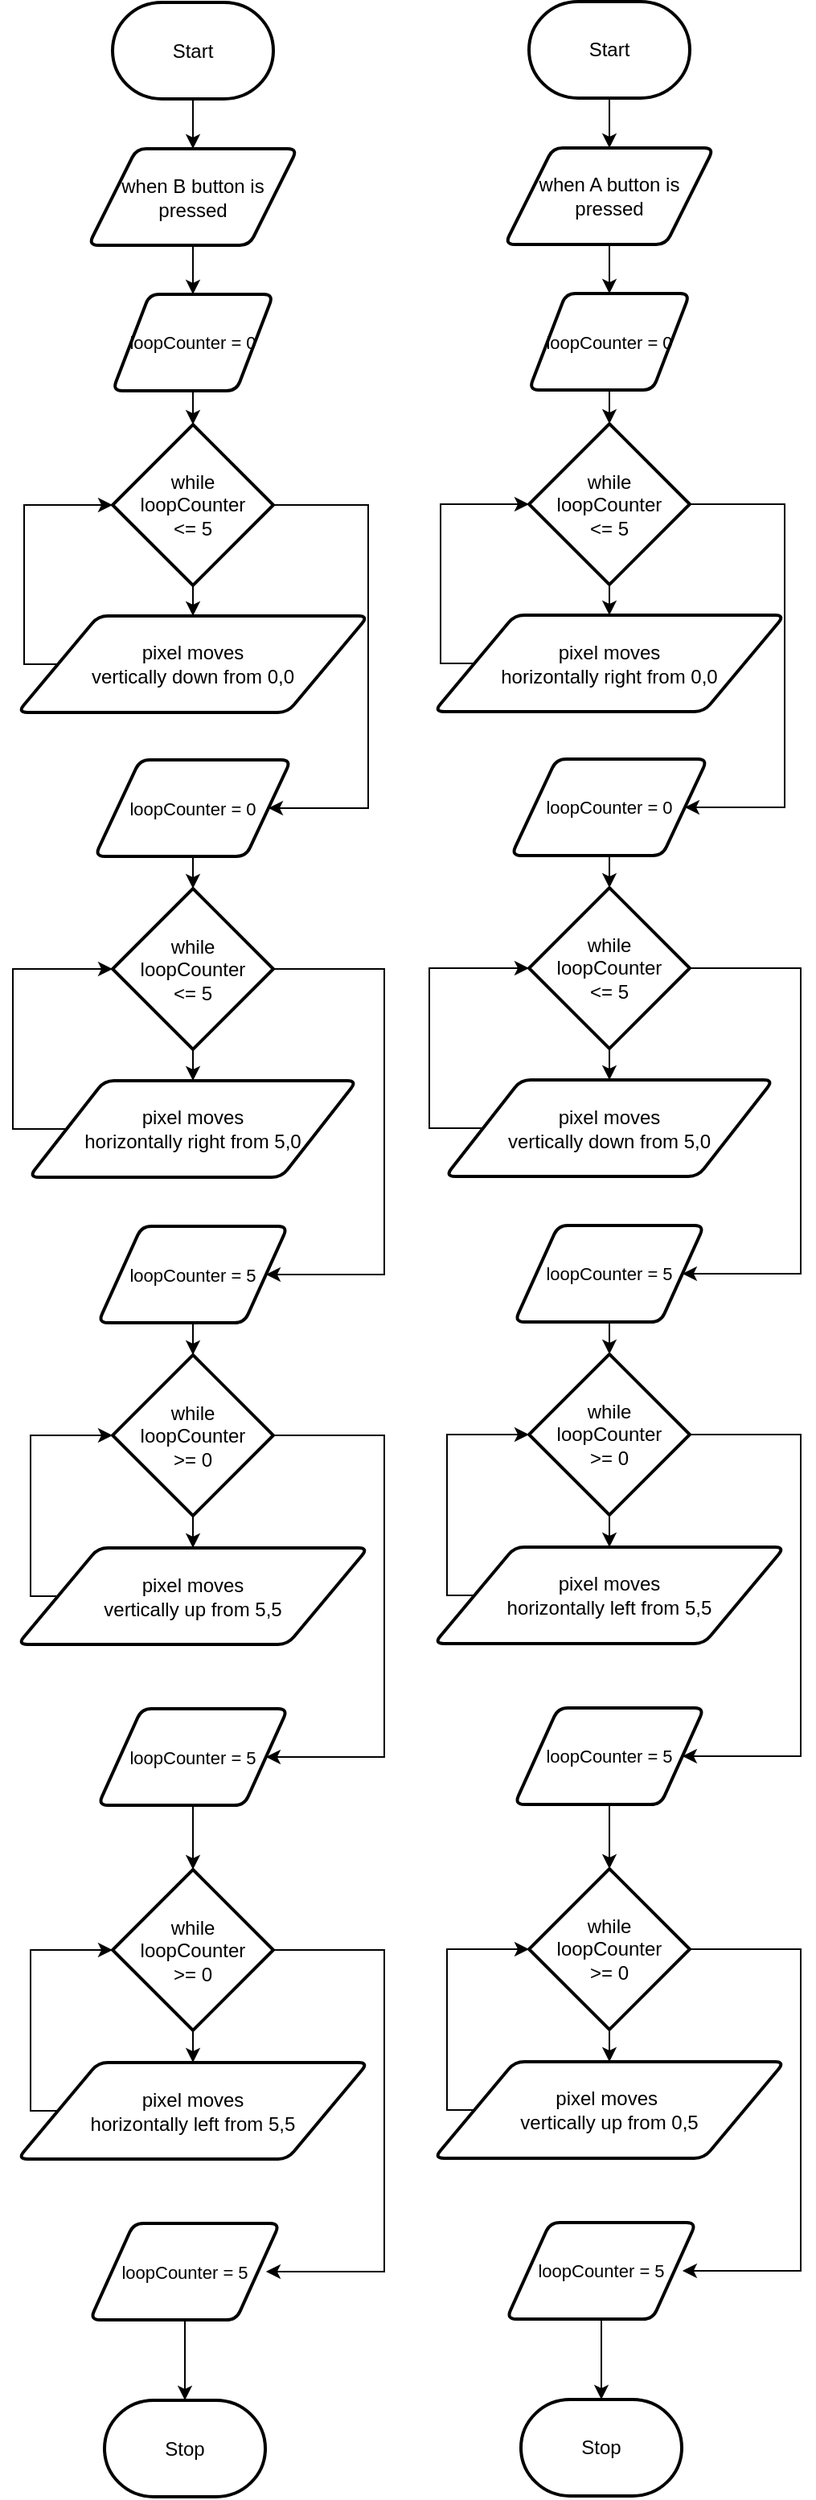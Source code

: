 <mxfile>
    <diagram id="HIP3nbAZw_EuaXWnEj3U" name="Page-1">
        <mxGraphModel dx="1207" dy="508" grid="1" gridSize="10" guides="1" tooltips="1" connect="1" arrows="1" fold="1" page="1" pageScale="1" pageWidth="850" pageHeight="1100" math="0" shadow="0">
            <root>
                <mxCell id="0"/>
                <mxCell id="1" parent="0"/>
                <mxCell id="26" style="edgeStyle=orthogonalEdgeStyle;shape=connector;rounded=0;html=1;exitX=0.5;exitY=1;exitDx=0;exitDy=0;exitPerimeter=0;entryX=0.5;entryY=0;entryDx=0;entryDy=0;labelBackgroundColor=default;strokeColor=default;fontFamily=Helvetica;fontSize=11;fontColor=default;endArrow=classic;" edge="1" parent="1" source="2" target="6">
                    <mxGeometry relative="1" as="geometry"/>
                </mxCell>
                <mxCell id="2" value="Start" style="strokeWidth=2;html=1;shape=mxgraph.flowchart.terminator;whiteSpace=wrap;" parent="1" vertex="1">
                    <mxGeometry x="371" y="79" width="100" height="60" as="geometry"/>
                </mxCell>
                <mxCell id="3" value="Stop" style="strokeWidth=2;html=1;shape=mxgraph.flowchart.terminator;whiteSpace=wrap;" parent="1" vertex="1">
                    <mxGeometry x="366" y="1570" width="100" height="60" as="geometry"/>
                </mxCell>
                <mxCell id="27" style="edgeStyle=orthogonalEdgeStyle;shape=connector;rounded=0;html=1;exitX=0.5;exitY=1;exitDx=0;exitDy=0;entryX=0.5;entryY=0;entryDx=0;entryDy=0;labelBackgroundColor=default;strokeColor=default;fontFamily=Helvetica;fontSize=11;fontColor=default;endArrow=classic;" edge="1" parent="1" source="6" target="22">
                    <mxGeometry relative="1" as="geometry"/>
                </mxCell>
                <mxCell id="6" value="when A button is pressed" style="shape=parallelogram;html=1;strokeWidth=2;perimeter=parallelogramPerimeter;whiteSpace=wrap;rounded=1;arcSize=12;size=0.23;" vertex="1" parent="1">
                    <mxGeometry x="356" y="170" width="130" height="60" as="geometry"/>
                </mxCell>
                <mxCell id="30" style="edgeStyle=orthogonalEdgeStyle;shape=connector;rounded=0;html=1;exitX=0;exitY=0.5;exitDx=0;exitDy=0;entryX=0;entryY=0.5;entryDx=0;entryDy=0;entryPerimeter=0;labelBackgroundColor=default;strokeColor=default;fontFamily=Helvetica;fontSize=11;fontColor=default;endArrow=classic;" edge="1" parent="1" source="9" target="18">
                    <mxGeometry relative="1" as="geometry">
                        <Array as="points">
                            <mxPoint x="316" y="491"/>
                            <mxPoint x="316" y="392"/>
                        </Array>
                    </mxGeometry>
                </mxCell>
                <mxCell id="9" value="pixel moves &lt;br&gt;horizontally right from 0,0" style="shape=parallelogram;html=1;strokeWidth=2;perimeter=parallelogramPerimeter;whiteSpace=wrap;rounded=1;arcSize=12;size=0.23;" vertex="1" parent="1">
                    <mxGeometry x="312" y="460.5" width="218" height="60" as="geometry"/>
                </mxCell>
                <mxCell id="34" style="edgeStyle=orthogonalEdgeStyle;shape=connector;rounded=0;html=1;exitX=0;exitY=0.5;exitDx=0;exitDy=0;entryX=0;entryY=0.5;entryDx=0;entryDy=0;entryPerimeter=0;labelBackgroundColor=default;strokeColor=default;fontFamily=Helvetica;fontSize=11;fontColor=default;endArrow=classic;" edge="1" parent="1" source="16" target="25">
                    <mxGeometry relative="1" as="geometry">
                        <Array as="points">
                            <mxPoint x="309" y="780"/>
                            <mxPoint x="309" y="680"/>
                        </Array>
                    </mxGeometry>
                </mxCell>
                <mxCell id="16" value="pixel moves &lt;br&gt;vertically down from 5,0" style="shape=parallelogram;html=1;strokeWidth=2;perimeter=parallelogramPerimeter;whiteSpace=wrap;rounded=1;arcSize=12;size=0.23;" vertex="1" parent="1">
                    <mxGeometry x="319" y="749.5" width="204" height="60" as="geometry"/>
                </mxCell>
                <mxCell id="40" style="edgeStyle=orthogonalEdgeStyle;shape=connector;rounded=0;html=1;exitX=0.5;exitY=1;exitDx=0;exitDy=0;exitPerimeter=0;entryX=0.5;entryY=0;entryDx=0;entryDy=0;labelBackgroundColor=default;strokeColor=default;fontFamily=Helvetica;fontSize=11;fontColor=default;endArrow=classic;" edge="1" parent="1" source="17" target="38">
                    <mxGeometry relative="1" as="geometry"/>
                </mxCell>
                <mxCell id="42" style="edgeStyle=orthogonalEdgeStyle;shape=connector;rounded=0;html=1;exitX=1;exitY=0.5;exitDx=0;exitDy=0;exitPerimeter=0;entryX=1;entryY=0.5;entryDx=0;entryDy=0;labelBackgroundColor=default;strokeColor=default;fontFamily=Helvetica;fontSize=11;fontColor=default;endArrow=classic;" edge="1" parent="1" source="17" target="39">
                    <mxGeometry relative="1" as="geometry">
                        <Array as="points">
                            <mxPoint x="540" y="970"/>
                            <mxPoint x="540" y="1170"/>
                        </Array>
                    </mxGeometry>
                </mxCell>
                <mxCell id="17" value="&lt;span style=&quot;font-size: 12px;&quot;&gt;while &lt;br&gt;loopCounter&lt;/span&gt;&lt;br style=&quot;font-size: 12px;&quot;&gt;&lt;span style=&quot;font-size: 12px;&quot;&gt;&amp;gt;= 0&lt;/span&gt;" style="strokeWidth=2;html=1;shape=mxgraph.flowchart.decision;whiteSpace=wrap;fontFamily=Helvetica;fontSize=11;fontColor=default;" vertex="1" parent="1">
                    <mxGeometry x="371" y="920" width="100" height="100" as="geometry"/>
                </mxCell>
                <mxCell id="29" style="edgeStyle=orthogonalEdgeStyle;shape=connector;rounded=0;html=1;exitX=0.5;exitY=1;exitDx=0;exitDy=0;exitPerimeter=0;entryX=0.5;entryY=0;entryDx=0;entryDy=0;labelBackgroundColor=default;strokeColor=default;fontFamily=Helvetica;fontSize=11;fontColor=default;endArrow=classic;" edge="1" parent="1" source="18" target="9">
                    <mxGeometry relative="1" as="geometry"/>
                </mxCell>
                <mxCell id="31" style="edgeStyle=orthogonalEdgeStyle;shape=connector;rounded=0;html=1;exitX=1;exitY=0.5;exitDx=0;exitDy=0;exitPerimeter=0;entryX=1;entryY=0.5;entryDx=0;entryDy=0;labelBackgroundColor=default;strokeColor=default;fontFamily=Helvetica;fontSize=11;fontColor=default;endArrow=classic;" edge="1" parent="1" source="18" target="23">
                    <mxGeometry relative="1" as="geometry">
                        <Array as="points">
                            <mxPoint x="530" y="392"/>
                            <mxPoint x="530" y="580"/>
                        </Array>
                    </mxGeometry>
                </mxCell>
                <mxCell id="18" value="&lt;span style=&quot;font-size: 12px;&quot;&gt;while &lt;br&gt;loopCounter&lt;/span&gt;&lt;br style=&quot;font-size: 12px;&quot;&gt;&lt;span style=&quot;font-size: 12px;&quot;&gt;&amp;lt;= 5&lt;/span&gt;" style="strokeWidth=2;html=1;shape=mxgraph.flowchart.decision;whiteSpace=wrap;fontFamily=Helvetica;fontSize=11;fontColor=default;" vertex="1" parent="1">
                    <mxGeometry x="371" y="341.5" width="100" height="100" as="geometry"/>
                </mxCell>
                <mxCell id="28" style="edgeStyle=orthogonalEdgeStyle;shape=connector;rounded=0;html=1;exitX=0.5;exitY=1;exitDx=0;exitDy=0;entryX=0.5;entryY=0;entryDx=0;entryDy=0;entryPerimeter=0;labelBackgroundColor=default;strokeColor=default;fontFamily=Helvetica;fontSize=11;fontColor=default;endArrow=classic;" edge="1" parent="1" source="22" target="18">
                    <mxGeometry relative="1" as="geometry"/>
                </mxCell>
                <mxCell id="22" value="loopCounter = 0" style="shape=parallelogram;html=1;strokeWidth=2;perimeter=parallelogramPerimeter;whiteSpace=wrap;rounded=1;arcSize=12;size=0.23;fontFamily=Helvetica;fontSize=11;fontColor=default;" vertex="1" parent="1">
                    <mxGeometry x="371" y="260.5" width="100" height="60" as="geometry"/>
                </mxCell>
                <mxCell id="32" style="edgeStyle=orthogonalEdgeStyle;shape=connector;rounded=0;html=1;exitX=0.5;exitY=1;exitDx=0;exitDy=0;entryX=0.5;entryY=0;entryDx=0;entryDy=0;entryPerimeter=0;labelBackgroundColor=default;strokeColor=default;fontFamily=Helvetica;fontSize=11;fontColor=default;endArrow=classic;" edge="1" parent="1" source="23" target="25">
                    <mxGeometry relative="1" as="geometry"/>
                </mxCell>
                <mxCell id="23" value="loopCounter = 0" style="shape=parallelogram;html=1;strokeWidth=2;perimeter=parallelogramPerimeter;whiteSpace=wrap;rounded=1;arcSize=12;size=0.23;fontFamily=Helvetica;fontSize=11;fontColor=default;" vertex="1" parent="1">
                    <mxGeometry x="360" y="550" width="122" height="60" as="geometry"/>
                </mxCell>
                <mxCell id="36" style="edgeStyle=orthogonalEdgeStyle;shape=connector;rounded=0;html=1;exitX=0.5;exitY=1;exitDx=0;exitDy=0;entryX=0.5;entryY=0;entryDx=0;entryDy=0;entryPerimeter=0;labelBackgroundColor=default;strokeColor=default;fontFamily=Helvetica;fontSize=11;fontColor=default;endArrow=classic;" edge="1" parent="1" source="24" target="17">
                    <mxGeometry relative="1" as="geometry"/>
                </mxCell>
                <mxCell id="24" value="loopCounter = 5" style="shape=parallelogram;html=1;strokeWidth=2;perimeter=parallelogramPerimeter;whiteSpace=wrap;rounded=1;arcSize=12;size=0.23;fontFamily=Helvetica;fontSize=11;fontColor=default;" vertex="1" parent="1">
                    <mxGeometry x="362" y="840" width="118" height="60" as="geometry"/>
                </mxCell>
                <mxCell id="33" style="edgeStyle=orthogonalEdgeStyle;shape=connector;rounded=0;html=1;exitX=0.5;exitY=1;exitDx=0;exitDy=0;exitPerimeter=0;entryX=0.5;entryY=0;entryDx=0;entryDy=0;labelBackgroundColor=default;strokeColor=default;fontFamily=Helvetica;fontSize=11;fontColor=default;endArrow=classic;" edge="1" parent="1" source="25" target="16">
                    <mxGeometry relative="1" as="geometry"/>
                </mxCell>
                <mxCell id="35" style="edgeStyle=orthogonalEdgeStyle;shape=connector;rounded=0;html=1;exitX=1;exitY=0.5;exitDx=0;exitDy=0;exitPerimeter=0;entryX=1;entryY=0.5;entryDx=0;entryDy=0;labelBackgroundColor=default;strokeColor=default;fontFamily=Helvetica;fontSize=11;fontColor=default;endArrow=classic;" edge="1" parent="1" source="25" target="24">
                    <mxGeometry relative="1" as="geometry">
                        <Array as="points">
                            <mxPoint x="540" y="680"/>
                            <mxPoint x="540" y="870"/>
                        </Array>
                    </mxGeometry>
                </mxCell>
                <mxCell id="25" value="&lt;span style=&quot;font-size: 12px;&quot;&gt;while &lt;br&gt;loopCounter&lt;/span&gt;&lt;br style=&quot;font-size: 12px;&quot;&gt;&lt;span style=&quot;font-size: 12px;&quot;&gt;&amp;lt;= 5&lt;/span&gt;" style="strokeWidth=2;html=1;shape=mxgraph.flowchart.decision;whiteSpace=wrap;fontFamily=Helvetica;fontSize=11;fontColor=default;" vertex="1" parent="1">
                    <mxGeometry x="371" y="630" width="100" height="100" as="geometry"/>
                </mxCell>
                <mxCell id="41" style="edgeStyle=orthogonalEdgeStyle;shape=connector;rounded=0;html=1;exitX=0;exitY=0.5;exitDx=0;exitDy=0;entryX=0;entryY=0.5;entryDx=0;entryDy=0;entryPerimeter=0;labelBackgroundColor=default;strokeColor=default;fontFamily=Helvetica;fontSize=11;fontColor=default;endArrow=classic;" edge="1" parent="1" source="38" target="17">
                    <mxGeometry relative="1" as="geometry">
                        <Array as="points">
                            <mxPoint x="320" y="1070"/>
                            <mxPoint x="320" y="970"/>
                        </Array>
                    </mxGeometry>
                </mxCell>
                <mxCell id="38" value="pixel moves &lt;br&gt;horizontally left from 5,5" style="shape=parallelogram;html=1;strokeWidth=2;perimeter=parallelogramPerimeter;whiteSpace=wrap;rounded=1;arcSize=12;size=0.23;" vertex="1" parent="1">
                    <mxGeometry x="312" y="1040" width="218" height="60" as="geometry"/>
                </mxCell>
                <mxCell id="55" style="edgeStyle=orthogonalEdgeStyle;shape=connector;rounded=0;html=1;exitX=0.5;exitY=1;exitDx=0;exitDy=0;entryX=0.5;entryY=0;entryDx=0;entryDy=0;entryPerimeter=0;labelBackgroundColor=default;strokeColor=default;fontFamily=Helvetica;fontSize=11;fontColor=default;endArrow=classic;" edge="1" parent="1" source="39" target="51">
                    <mxGeometry relative="1" as="geometry"/>
                </mxCell>
                <mxCell id="39" value="loopCounter = 5" style="shape=parallelogram;html=1;strokeWidth=2;perimeter=parallelogramPerimeter;whiteSpace=wrap;rounded=1;arcSize=12;size=0.23;fontFamily=Helvetica;fontSize=11;fontColor=default;" vertex="1" parent="1">
                    <mxGeometry x="362" y="1140" width="118" height="60" as="geometry"/>
                </mxCell>
                <mxCell id="49" style="edgeStyle=orthogonalEdgeStyle;shape=connector;rounded=0;html=1;exitX=0.5;exitY=1;exitDx=0;exitDy=0;exitPerimeter=0;entryX=0.5;entryY=0;entryDx=0;entryDy=0;labelBackgroundColor=default;strokeColor=default;fontFamily=Helvetica;fontSize=11;fontColor=default;endArrow=classic;" edge="1" parent="1" source="51" target="53">
                    <mxGeometry relative="1" as="geometry"/>
                </mxCell>
                <mxCell id="50" style="edgeStyle=orthogonalEdgeStyle;shape=connector;rounded=0;html=1;exitX=1;exitY=0.5;exitDx=0;exitDy=0;exitPerimeter=0;entryX=1;entryY=0.5;entryDx=0;entryDy=0;labelBackgroundColor=default;strokeColor=default;fontFamily=Helvetica;fontSize=11;fontColor=default;endArrow=classic;" edge="1" parent="1" source="51">
                    <mxGeometry relative="1" as="geometry">
                        <Array as="points">
                            <mxPoint x="540" y="1290"/>
                            <mxPoint x="540" y="1490"/>
                        </Array>
                        <mxPoint x="466.43" y="1490" as="targetPoint"/>
                    </mxGeometry>
                </mxCell>
                <mxCell id="51" value="&lt;span style=&quot;font-size: 12px;&quot;&gt;while &lt;br&gt;loopCounter&lt;/span&gt;&lt;br style=&quot;font-size: 12px;&quot;&gt;&lt;span style=&quot;font-size: 12px;&quot;&gt;&amp;gt;= 0&lt;/span&gt;" style="strokeWidth=2;html=1;shape=mxgraph.flowchart.decision;whiteSpace=wrap;fontFamily=Helvetica;fontSize=11;fontColor=default;" vertex="1" parent="1">
                    <mxGeometry x="371" y="1240" width="100" height="100" as="geometry"/>
                </mxCell>
                <mxCell id="52" style="edgeStyle=orthogonalEdgeStyle;shape=connector;rounded=0;html=1;exitX=0;exitY=0.5;exitDx=0;exitDy=0;entryX=0;entryY=0.5;entryDx=0;entryDy=0;entryPerimeter=0;labelBackgroundColor=default;strokeColor=default;fontFamily=Helvetica;fontSize=11;fontColor=default;endArrow=classic;" edge="1" parent="1" source="53" target="51">
                    <mxGeometry relative="1" as="geometry">
                        <Array as="points">
                            <mxPoint x="320" y="1390"/>
                            <mxPoint x="320" y="1290"/>
                        </Array>
                    </mxGeometry>
                </mxCell>
                <mxCell id="53" value="pixel moves&amp;nbsp;&lt;br&gt;vertically up from 0,5" style="shape=parallelogram;html=1;strokeWidth=2;perimeter=parallelogramPerimeter;whiteSpace=wrap;rounded=1;arcSize=12;size=0.23;" vertex="1" parent="1">
                    <mxGeometry x="312" y="1360" width="218" height="60" as="geometry"/>
                </mxCell>
                <mxCell id="56" style="edgeStyle=orthogonalEdgeStyle;shape=connector;rounded=0;html=1;exitX=0.5;exitY=1;exitDx=0;exitDy=0;entryX=0.5;entryY=0;entryDx=0;entryDy=0;entryPerimeter=0;labelBackgroundColor=default;strokeColor=default;fontFamily=Helvetica;fontSize=11;fontColor=default;endArrow=classic;" edge="1" parent="1" source="54" target="3">
                    <mxGeometry relative="1" as="geometry"/>
                </mxCell>
                <mxCell id="54" value="loopCounter = 5" style="shape=parallelogram;html=1;strokeWidth=2;perimeter=parallelogramPerimeter;whiteSpace=wrap;rounded=1;arcSize=12;size=0.23;fontFamily=Helvetica;fontSize=11;fontColor=default;" vertex="1" parent="1">
                    <mxGeometry x="357" y="1460" width="118" height="60" as="geometry"/>
                </mxCell>
                <mxCell id="57" style="edgeStyle=orthogonalEdgeStyle;shape=connector;rounded=0;html=1;exitX=0.5;exitY=1;exitDx=0;exitDy=0;exitPerimeter=0;entryX=0.5;entryY=0;entryDx=0;entryDy=0;labelBackgroundColor=default;strokeColor=default;fontFamily=Helvetica;fontSize=11;fontColor=default;endArrow=classic;" edge="1" parent="1" source="58" target="61">
                    <mxGeometry relative="1" as="geometry"/>
                </mxCell>
                <mxCell id="58" value="Start" style="strokeWidth=2;html=1;shape=mxgraph.flowchart.terminator;whiteSpace=wrap;" vertex="1" parent="1">
                    <mxGeometry x="112" y="79.5" width="100" height="60" as="geometry"/>
                </mxCell>
                <mxCell id="59" value="Stop" style="strokeWidth=2;html=1;shape=mxgraph.flowchart.terminator;whiteSpace=wrap;" vertex="1" parent="1">
                    <mxGeometry x="107" y="1570.5" width="100" height="60" as="geometry"/>
                </mxCell>
                <mxCell id="60" style="edgeStyle=orthogonalEdgeStyle;shape=connector;rounded=0;html=1;exitX=0.5;exitY=1;exitDx=0;exitDy=0;entryX=0.5;entryY=0;entryDx=0;entryDy=0;labelBackgroundColor=default;strokeColor=default;fontFamily=Helvetica;fontSize=11;fontColor=default;endArrow=classic;" edge="1" parent="1" source="61" target="73">
                    <mxGeometry relative="1" as="geometry"/>
                </mxCell>
                <mxCell id="61" value="when B button is pressed" style="shape=parallelogram;html=1;strokeWidth=2;perimeter=parallelogramPerimeter;whiteSpace=wrap;rounded=1;arcSize=12;size=0.23;" vertex="1" parent="1">
                    <mxGeometry x="97" y="170.5" width="130" height="60" as="geometry"/>
                </mxCell>
                <mxCell id="62" style="edgeStyle=orthogonalEdgeStyle;shape=connector;rounded=0;html=1;exitX=0;exitY=0.5;exitDx=0;exitDy=0;entryX=0;entryY=0.5;entryDx=0;entryDy=0;entryPerimeter=0;labelBackgroundColor=default;strokeColor=default;fontFamily=Helvetica;fontSize=11;fontColor=default;endArrow=classic;" edge="1" parent="1" source="63" target="71">
                    <mxGeometry relative="1" as="geometry">
                        <Array as="points">
                            <mxPoint x="57" y="491.5"/>
                            <mxPoint x="57" y="392.5"/>
                        </Array>
                    </mxGeometry>
                </mxCell>
                <mxCell id="63" value="pixel moves &lt;br&gt;vertically down from 0,0" style="shape=parallelogram;html=1;strokeWidth=2;perimeter=parallelogramPerimeter;whiteSpace=wrap;rounded=1;arcSize=12;size=0.23;" vertex="1" parent="1">
                    <mxGeometry x="53" y="461" width="218" height="60" as="geometry"/>
                </mxCell>
                <mxCell id="64" style="edgeStyle=orthogonalEdgeStyle;shape=connector;rounded=0;html=1;exitX=0;exitY=0.5;exitDx=0;exitDy=0;entryX=0;entryY=0.5;entryDx=0;entryDy=0;entryPerimeter=0;labelBackgroundColor=default;strokeColor=default;fontFamily=Helvetica;fontSize=11;fontColor=default;endArrow=classic;" edge="1" parent="1" source="65" target="80">
                    <mxGeometry relative="1" as="geometry">
                        <Array as="points">
                            <mxPoint x="50" y="780.5"/>
                            <mxPoint x="50" y="680.5"/>
                        </Array>
                    </mxGeometry>
                </mxCell>
                <mxCell id="65" value="pixel moves &lt;br&gt;horizontally right from 5,0" style="shape=parallelogram;html=1;strokeWidth=2;perimeter=parallelogramPerimeter;whiteSpace=wrap;rounded=1;arcSize=12;size=0.23;" vertex="1" parent="1">
                    <mxGeometry x="60" y="750" width="204" height="60" as="geometry"/>
                </mxCell>
                <mxCell id="66" style="edgeStyle=orthogonalEdgeStyle;shape=connector;rounded=0;html=1;exitX=0.5;exitY=1;exitDx=0;exitDy=0;exitPerimeter=0;entryX=0.5;entryY=0;entryDx=0;entryDy=0;labelBackgroundColor=default;strokeColor=default;fontFamily=Helvetica;fontSize=11;fontColor=default;endArrow=classic;" edge="1" parent="1" source="68" target="82">
                    <mxGeometry relative="1" as="geometry"/>
                </mxCell>
                <mxCell id="67" style="edgeStyle=orthogonalEdgeStyle;shape=connector;rounded=0;html=1;exitX=1;exitY=0.5;exitDx=0;exitDy=0;exitPerimeter=0;entryX=1;entryY=0.5;entryDx=0;entryDy=0;labelBackgroundColor=default;strokeColor=default;fontFamily=Helvetica;fontSize=11;fontColor=default;endArrow=classic;" edge="1" parent="1" source="68" target="84">
                    <mxGeometry relative="1" as="geometry">
                        <Array as="points">
                            <mxPoint x="281" y="970.5"/>
                            <mxPoint x="281" y="1170.5"/>
                        </Array>
                    </mxGeometry>
                </mxCell>
                <mxCell id="68" value="&lt;span style=&quot;font-size: 12px;&quot;&gt;while &lt;br&gt;loopCounter&lt;/span&gt;&lt;br style=&quot;font-size: 12px;&quot;&gt;&lt;span style=&quot;font-size: 12px;&quot;&gt;&amp;gt;= 0&lt;/span&gt;" style="strokeWidth=2;html=1;shape=mxgraph.flowchart.decision;whiteSpace=wrap;fontFamily=Helvetica;fontSize=11;fontColor=default;" vertex="1" parent="1">
                    <mxGeometry x="112" y="920.5" width="100" height="100" as="geometry"/>
                </mxCell>
                <mxCell id="69" style="edgeStyle=orthogonalEdgeStyle;shape=connector;rounded=0;html=1;exitX=0.5;exitY=1;exitDx=0;exitDy=0;exitPerimeter=0;entryX=0.5;entryY=0;entryDx=0;entryDy=0;labelBackgroundColor=default;strokeColor=default;fontFamily=Helvetica;fontSize=11;fontColor=default;endArrow=classic;" edge="1" parent="1" source="71" target="63">
                    <mxGeometry relative="1" as="geometry"/>
                </mxCell>
                <mxCell id="70" style="edgeStyle=orthogonalEdgeStyle;shape=connector;rounded=0;html=1;exitX=1;exitY=0.5;exitDx=0;exitDy=0;exitPerimeter=0;entryX=1;entryY=0.5;entryDx=0;entryDy=0;labelBackgroundColor=default;strokeColor=default;fontFamily=Helvetica;fontSize=11;fontColor=default;endArrow=classic;" edge="1" parent="1" source="71" target="75">
                    <mxGeometry relative="1" as="geometry">
                        <Array as="points">
                            <mxPoint x="271" y="392.5"/>
                            <mxPoint x="271" y="580.5"/>
                        </Array>
                    </mxGeometry>
                </mxCell>
                <mxCell id="71" value="&lt;span style=&quot;font-size: 12px;&quot;&gt;while &lt;br&gt;loopCounter&lt;/span&gt;&lt;br style=&quot;font-size: 12px;&quot;&gt;&lt;span style=&quot;font-size: 12px;&quot;&gt;&amp;lt;= 5&lt;/span&gt;" style="strokeWidth=2;html=1;shape=mxgraph.flowchart.decision;whiteSpace=wrap;fontFamily=Helvetica;fontSize=11;fontColor=default;" vertex="1" parent="1">
                    <mxGeometry x="112" y="342" width="100" height="100" as="geometry"/>
                </mxCell>
                <mxCell id="72" style="edgeStyle=orthogonalEdgeStyle;shape=connector;rounded=0;html=1;exitX=0.5;exitY=1;exitDx=0;exitDy=0;entryX=0.5;entryY=0;entryDx=0;entryDy=0;entryPerimeter=0;labelBackgroundColor=default;strokeColor=default;fontFamily=Helvetica;fontSize=11;fontColor=default;endArrow=classic;" edge="1" parent="1" source="73" target="71">
                    <mxGeometry relative="1" as="geometry"/>
                </mxCell>
                <mxCell id="73" value="loopCounter = 0" style="shape=parallelogram;html=1;strokeWidth=2;perimeter=parallelogramPerimeter;whiteSpace=wrap;rounded=1;arcSize=12;size=0.23;fontFamily=Helvetica;fontSize=11;fontColor=default;" vertex="1" parent="1">
                    <mxGeometry x="112" y="261" width="100" height="60" as="geometry"/>
                </mxCell>
                <mxCell id="74" style="edgeStyle=orthogonalEdgeStyle;shape=connector;rounded=0;html=1;exitX=0.5;exitY=1;exitDx=0;exitDy=0;entryX=0.5;entryY=0;entryDx=0;entryDy=0;entryPerimeter=0;labelBackgroundColor=default;strokeColor=default;fontFamily=Helvetica;fontSize=11;fontColor=default;endArrow=classic;" edge="1" parent="1" source="75" target="80">
                    <mxGeometry relative="1" as="geometry"/>
                </mxCell>
                <mxCell id="75" value="loopCounter = 0" style="shape=parallelogram;html=1;strokeWidth=2;perimeter=parallelogramPerimeter;whiteSpace=wrap;rounded=1;arcSize=12;size=0.23;fontFamily=Helvetica;fontSize=11;fontColor=default;" vertex="1" parent="1">
                    <mxGeometry x="101" y="550.5" width="122" height="60" as="geometry"/>
                </mxCell>
                <mxCell id="76" style="edgeStyle=orthogonalEdgeStyle;shape=connector;rounded=0;html=1;exitX=0.5;exitY=1;exitDx=0;exitDy=0;entryX=0.5;entryY=0;entryDx=0;entryDy=0;entryPerimeter=0;labelBackgroundColor=default;strokeColor=default;fontFamily=Helvetica;fontSize=11;fontColor=default;endArrow=classic;" edge="1" parent="1" source="77" target="68">
                    <mxGeometry relative="1" as="geometry"/>
                </mxCell>
                <mxCell id="77" value="loopCounter = 5" style="shape=parallelogram;html=1;strokeWidth=2;perimeter=parallelogramPerimeter;whiteSpace=wrap;rounded=1;arcSize=12;size=0.23;fontFamily=Helvetica;fontSize=11;fontColor=default;" vertex="1" parent="1">
                    <mxGeometry x="103" y="840.5" width="118" height="60" as="geometry"/>
                </mxCell>
                <mxCell id="78" style="edgeStyle=orthogonalEdgeStyle;shape=connector;rounded=0;html=1;exitX=0.5;exitY=1;exitDx=0;exitDy=0;exitPerimeter=0;entryX=0.5;entryY=0;entryDx=0;entryDy=0;labelBackgroundColor=default;strokeColor=default;fontFamily=Helvetica;fontSize=11;fontColor=default;endArrow=classic;" edge="1" parent="1" source="80" target="65">
                    <mxGeometry relative="1" as="geometry"/>
                </mxCell>
                <mxCell id="79" style="edgeStyle=orthogonalEdgeStyle;shape=connector;rounded=0;html=1;exitX=1;exitY=0.5;exitDx=0;exitDy=0;exitPerimeter=0;entryX=1;entryY=0.5;entryDx=0;entryDy=0;labelBackgroundColor=default;strokeColor=default;fontFamily=Helvetica;fontSize=11;fontColor=default;endArrow=classic;" edge="1" parent="1" source="80" target="77">
                    <mxGeometry relative="1" as="geometry">
                        <Array as="points">
                            <mxPoint x="281" y="680.5"/>
                            <mxPoint x="281" y="870.5"/>
                        </Array>
                    </mxGeometry>
                </mxCell>
                <mxCell id="80" value="&lt;span style=&quot;font-size: 12px;&quot;&gt;while &lt;br&gt;loopCounter&lt;/span&gt;&lt;br style=&quot;font-size: 12px;&quot;&gt;&lt;span style=&quot;font-size: 12px;&quot;&gt;&amp;lt;= 5&lt;/span&gt;" style="strokeWidth=2;html=1;shape=mxgraph.flowchart.decision;whiteSpace=wrap;fontFamily=Helvetica;fontSize=11;fontColor=default;" vertex="1" parent="1">
                    <mxGeometry x="112" y="630.5" width="100" height="100" as="geometry"/>
                </mxCell>
                <mxCell id="81" style="edgeStyle=orthogonalEdgeStyle;shape=connector;rounded=0;html=1;exitX=0;exitY=0.5;exitDx=0;exitDy=0;entryX=0;entryY=0.5;entryDx=0;entryDy=0;entryPerimeter=0;labelBackgroundColor=default;strokeColor=default;fontFamily=Helvetica;fontSize=11;fontColor=default;endArrow=classic;" edge="1" parent="1" source="82" target="68">
                    <mxGeometry relative="1" as="geometry">
                        <Array as="points">
                            <mxPoint x="61" y="1070.5"/>
                            <mxPoint x="61" y="970.5"/>
                        </Array>
                    </mxGeometry>
                </mxCell>
                <mxCell id="82" value="pixel moves &lt;br&gt;vertically up from 5,5" style="shape=parallelogram;html=1;strokeWidth=2;perimeter=parallelogramPerimeter;whiteSpace=wrap;rounded=1;arcSize=12;size=0.23;" vertex="1" parent="1">
                    <mxGeometry x="53" y="1040.5" width="218" height="60" as="geometry"/>
                </mxCell>
                <mxCell id="83" style="edgeStyle=orthogonalEdgeStyle;shape=connector;rounded=0;html=1;exitX=0.5;exitY=1;exitDx=0;exitDy=0;entryX=0.5;entryY=0;entryDx=0;entryDy=0;entryPerimeter=0;labelBackgroundColor=default;strokeColor=default;fontFamily=Helvetica;fontSize=11;fontColor=default;endArrow=classic;" edge="1" parent="1" source="84" target="87">
                    <mxGeometry relative="1" as="geometry"/>
                </mxCell>
                <mxCell id="84" value="loopCounter = 5" style="shape=parallelogram;html=1;strokeWidth=2;perimeter=parallelogramPerimeter;whiteSpace=wrap;rounded=1;arcSize=12;size=0.23;fontFamily=Helvetica;fontSize=11;fontColor=default;" vertex="1" parent="1">
                    <mxGeometry x="103" y="1140.5" width="118" height="60" as="geometry"/>
                </mxCell>
                <mxCell id="85" style="edgeStyle=orthogonalEdgeStyle;shape=connector;rounded=0;html=1;exitX=0.5;exitY=1;exitDx=0;exitDy=0;exitPerimeter=0;entryX=0.5;entryY=0;entryDx=0;entryDy=0;labelBackgroundColor=default;strokeColor=default;fontFamily=Helvetica;fontSize=11;fontColor=default;endArrow=classic;" edge="1" parent="1" source="87" target="89">
                    <mxGeometry relative="1" as="geometry"/>
                </mxCell>
                <mxCell id="86" style="edgeStyle=orthogonalEdgeStyle;shape=connector;rounded=0;html=1;exitX=1;exitY=0.5;exitDx=0;exitDy=0;exitPerimeter=0;entryX=1;entryY=0.5;entryDx=0;entryDy=0;labelBackgroundColor=default;strokeColor=default;fontFamily=Helvetica;fontSize=11;fontColor=default;endArrow=classic;" edge="1" parent="1" source="87">
                    <mxGeometry relative="1" as="geometry">
                        <Array as="points">
                            <mxPoint x="281" y="1290.5"/>
                            <mxPoint x="281" y="1490.5"/>
                        </Array>
                        <mxPoint x="207.43" y="1490.5" as="targetPoint"/>
                    </mxGeometry>
                </mxCell>
                <mxCell id="87" value="&lt;span style=&quot;font-size: 12px;&quot;&gt;while &lt;br&gt;loopCounter&lt;/span&gt;&lt;br style=&quot;font-size: 12px;&quot;&gt;&lt;span style=&quot;font-size: 12px;&quot;&gt;&amp;gt;= 0&lt;/span&gt;" style="strokeWidth=2;html=1;shape=mxgraph.flowchart.decision;whiteSpace=wrap;fontFamily=Helvetica;fontSize=11;fontColor=default;" vertex="1" parent="1">
                    <mxGeometry x="112" y="1240.5" width="100" height="100" as="geometry"/>
                </mxCell>
                <mxCell id="88" style="edgeStyle=orthogonalEdgeStyle;shape=connector;rounded=0;html=1;exitX=0;exitY=0.5;exitDx=0;exitDy=0;entryX=0;entryY=0.5;entryDx=0;entryDy=0;entryPerimeter=0;labelBackgroundColor=default;strokeColor=default;fontFamily=Helvetica;fontSize=11;fontColor=default;endArrow=classic;" edge="1" parent="1" source="89" target="87">
                    <mxGeometry relative="1" as="geometry">
                        <Array as="points">
                            <mxPoint x="61" y="1390.5"/>
                            <mxPoint x="61" y="1290.5"/>
                        </Array>
                    </mxGeometry>
                </mxCell>
                <mxCell id="89" value="pixel moves &lt;br&gt;horizontally left from 5,5" style="shape=parallelogram;html=1;strokeWidth=2;perimeter=parallelogramPerimeter;whiteSpace=wrap;rounded=1;arcSize=12;size=0.23;" vertex="1" parent="1">
                    <mxGeometry x="53" y="1360.5" width="218" height="60" as="geometry"/>
                </mxCell>
                <mxCell id="90" style="edgeStyle=orthogonalEdgeStyle;shape=connector;rounded=0;html=1;exitX=0.5;exitY=1;exitDx=0;exitDy=0;entryX=0.5;entryY=0;entryDx=0;entryDy=0;entryPerimeter=0;labelBackgroundColor=default;strokeColor=default;fontFamily=Helvetica;fontSize=11;fontColor=default;endArrow=classic;" edge="1" parent="1" source="91" target="59">
                    <mxGeometry relative="1" as="geometry"/>
                </mxCell>
                <mxCell id="91" value="loopCounter = 5" style="shape=parallelogram;html=1;strokeWidth=2;perimeter=parallelogramPerimeter;whiteSpace=wrap;rounded=1;arcSize=12;size=0.23;fontFamily=Helvetica;fontSize=11;fontColor=default;" vertex="1" parent="1">
                    <mxGeometry x="98" y="1460.5" width="118" height="60" as="geometry"/>
                </mxCell>
            </root>
        </mxGraphModel>
    </diagram>
</mxfile>